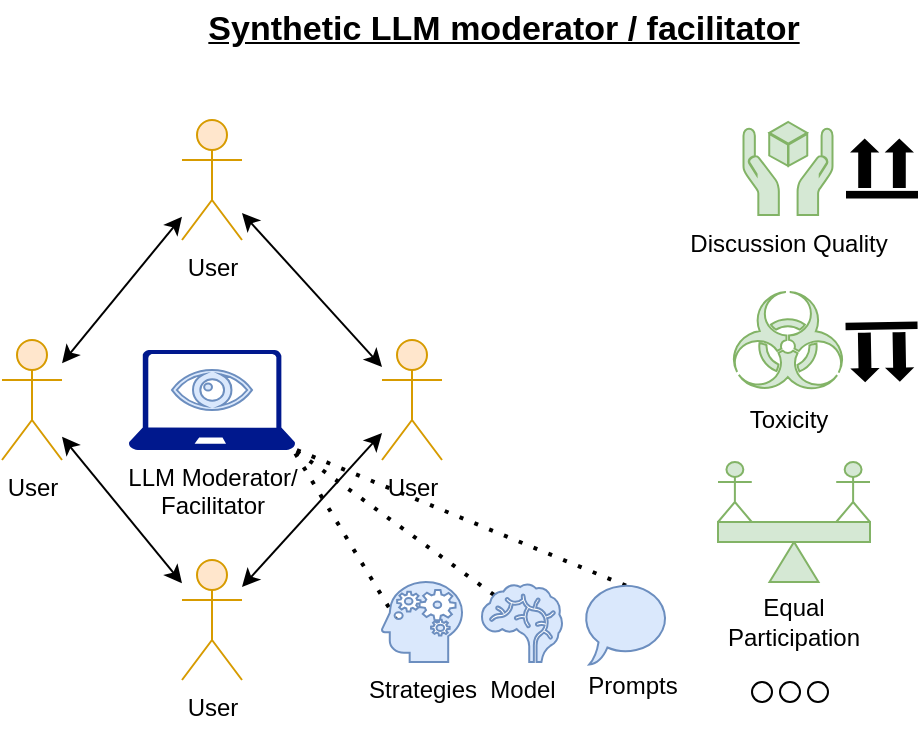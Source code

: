 <mxfile version="24.7.17">
  <diagram name="Page-1" id="kuyQ8Ffgp0a_dQGPY02l">
    <mxGraphModel dx="1478" dy="943" grid="1" gridSize="10" guides="1" tooltips="1" connect="1" arrows="1" fold="1" page="1" pageScale="1" pageWidth="850" pageHeight="1100" math="0" shadow="0">
      <root>
        <mxCell id="0" />
        <mxCell id="1" parent="0" />
        <mxCell id="Ns06nyAxxZCVgoRq7tHa-46" value="" style="endArrow=none;dashed=1;html=1;dashPattern=1 3;strokeWidth=2;rounded=0;exitX=0.5;exitY=0.045;exitDx=0;exitDy=0;exitPerimeter=0;entryX=0.98;entryY=0.98;entryDx=0;entryDy=0;entryPerimeter=0;" parent="1" source="Ns06nyAxxZCVgoRq7tHa-39" target="Ns06nyAxxZCVgoRq7tHa-34" edge="1">
          <mxGeometry width="50" height="50" relative="1" as="geometry">
            <mxPoint x="228" y="98" as="sourcePoint" />
            <mxPoint x="339" y="195" as="targetPoint" />
          </mxGeometry>
        </mxCell>
        <mxCell id="Ns06nyAxxZCVgoRq7tHa-45" value="" style="endArrow=none;dashed=1;html=1;dashPattern=1 3;strokeWidth=2;rounded=0;exitX=0.15;exitY=0.135;exitDx=0;exitDy=0;exitPerimeter=0;entryX=0.98;entryY=0.98;entryDx=0;entryDy=0;entryPerimeter=0;" parent="1" source="Ns06nyAxxZCVgoRq7tHa-37" target="Ns06nyAxxZCVgoRq7tHa-34" edge="1">
          <mxGeometry width="50" height="50" relative="1" as="geometry">
            <mxPoint x="218" y="88" as="sourcePoint" />
            <mxPoint x="329" y="185" as="targetPoint" />
          </mxGeometry>
        </mxCell>
        <mxCell id="Ns06nyAxxZCVgoRq7tHa-44" value="" style="endArrow=none;dashed=1;html=1;dashPattern=1 3;strokeWidth=2;rounded=0;exitX=0.5;exitY=1;exitDx=0;exitDy=0;exitPerimeter=0;entryX=0.98;entryY=0.98;entryDx=0;entryDy=0;entryPerimeter=0;" parent="1" source="Ns06nyAxxZCVgoRq7tHa-36" target="Ns06nyAxxZCVgoRq7tHa-34" edge="1">
          <mxGeometry width="50" height="50" relative="1" as="geometry">
            <mxPoint x="238" y="290" as="sourcePoint" />
            <mxPoint x="288" y="240" as="targetPoint" />
          </mxGeometry>
        </mxCell>
        <mxCell id="Ns06nyAxxZCVgoRq7tHa-31" value="&lt;span style=&quot;font-size: 17px;&quot;&gt;&lt;b&gt;&lt;u&gt;Synthetic LLM moderator / facilitator&lt;/u&gt;&lt;/b&gt;&lt;/span&gt;" style="text;html=1;align=center;verticalAlign=middle;whiteSpace=wrap;rounded=0;" parent="1" vertex="1">
          <mxGeometry x="176" width="370" height="30" as="geometry" />
        </mxCell>
        <mxCell id="Ns06nyAxxZCVgoRq7tHa-63" value="" style="group" parent="1" vertex="1" connectable="0">
          <mxGeometry x="242" y="40" width="326" height="330" as="geometry" />
        </mxCell>
        <mxCell id="Ns06nyAxxZCVgoRq7tHa-32" value="" style="group" parent="Ns06nyAxxZCVgoRq7tHa-63" vertex="1" connectable="0">
          <mxGeometry y="20" width="326" height="310" as="geometry" />
        </mxCell>
        <mxCell id="Ns06nyAxxZCVgoRq7tHa-47" value="" style="shape=mxgraph.signs.safety.store_right_up_1;html=1;pointerEvents=1;fillColor=#000000;strokeColor=none;verticalLabelPosition=bottom;verticalAlign=top;align=center;sketch=0;rotation=-181;" parent="Ns06nyAxxZCVgoRq7tHa-32" vertex="1">
          <mxGeometry x="290" y="101" width="36" height="30" as="geometry" />
        </mxCell>
        <mxCell id="Ns06nyAxxZCVgoRq7tHa-48" value="Toxicity" style="shape=mxgraph.signs.safety.biohazard;html=1;pointerEvents=1;fillColor=#d5e8d4;strokeColor=#82b366;verticalLabelPosition=bottom;verticalAlign=top;align=center;sketch=0;" parent="Ns06nyAxxZCVgoRq7tHa-32" vertex="1">
          <mxGeometry x="232" y="86" width="58" height="50" as="geometry" />
        </mxCell>
        <mxCell id="Ns06nyAxxZCVgoRq7tHa-49" value="Discussion Quality" style="shape=mxgraph.signs.safety.handle_with_care;html=1;pointerEvents=1;fillColor=#d5e8d4;strokeColor=#82b366;verticalLabelPosition=bottom;verticalAlign=top;align=center;sketch=0;" parent="Ns06nyAxxZCVgoRq7tHa-32" vertex="1">
          <mxGeometry x="238.75" y="1" width="44.5" height="46.5" as="geometry" />
        </mxCell>
        <mxCell id="Ns06nyAxxZCVgoRq7tHa-50" value="" style="shape=mxgraph.signs.safety.store_right_up_1;html=1;pointerEvents=1;fillColor=#000000;strokeColor=none;verticalLabelPosition=bottom;verticalAlign=top;align=center;sketch=0;rotation=0;" parent="Ns06nyAxxZCVgoRq7tHa-32" vertex="1">
          <mxGeometry x="290" y="9.25" width="36" height="30" as="geometry" />
        </mxCell>
        <mxCell id="Ns06nyAxxZCVgoRq7tHa-57" value="" style="group;" parent="Ns06nyAxxZCVgoRq7tHa-32" vertex="1" connectable="0">
          <mxGeometry x="226" y="171" width="76" height="60" as="geometry" />
        </mxCell>
        <mxCell id="Ns06nyAxxZCVgoRq7tHa-53" value="" style="verticalLabelPosition=bottom;verticalAlign=top;html=1;shape=mxgraph.basic.acute_triangle;dx=0.5;fillColor=#d5e8d4;strokeColor=#82b366;" parent="Ns06nyAxxZCVgoRq7tHa-57" vertex="1">
          <mxGeometry x="25.756" y="40" width="24.489" height="20" as="geometry" />
        </mxCell>
        <mxCell id="Ns06nyAxxZCVgoRq7tHa-54" value="" style="verticalLabelPosition=bottom;verticalAlign=top;html=1;shape=mxgraph.basic.rect;fillColor2=none;strokeWidth=1;size=20;indent=5;fillColor=#d5e8d4;strokeColor=#82b366;" parent="Ns06nyAxxZCVgoRq7tHa-57" vertex="1">
          <mxGeometry y="30" width="76" height="10" as="geometry" />
        </mxCell>
        <mxCell id="Ns06nyAxxZCVgoRq7tHa-55" value="" style="shape=umlActor;verticalLabelPosition=bottom;verticalAlign=top;html=1;outlineConnect=0;fillColor=#d5e8d4;strokeColor=#82b366;" parent="Ns06nyAxxZCVgoRq7tHa-57" vertex="1">
          <mxGeometry width="16.889" height="30" as="geometry" />
        </mxCell>
        <mxCell id="Ns06nyAxxZCVgoRq7tHa-56" value="" style="shape=umlActor;verticalLabelPosition=bottom;verticalAlign=top;html=1;outlineConnect=0;fillColor=#d5e8d4;strokeColor=#82b366;" parent="Ns06nyAxxZCVgoRq7tHa-57" vertex="1">
          <mxGeometry x="59.111" width="16.889" height="30" as="geometry" />
        </mxCell>
        <mxCell id="Ns06nyAxxZCVgoRq7tHa-58" value="Equal Participation" style="text;html=1;align=center;verticalAlign=middle;whiteSpace=wrap;rounded=0;" parent="Ns06nyAxxZCVgoRq7tHa-32" vertex="1">
          <mxGeometry x="229" y="241" width="70" height="20" as="geometry" />
        </mxCell>
        <mxCell id="Ns06nyAxxZCVgoRq7tHa-59" value="" style="ellipse;whiteSpace=wrap;html=1;" parent="Ns06nyAxxZCVgoRq7tHa-32" vertex="1">
          <mxGeometry x="243" y="281" width="10" height="10" as="geometry" />
        </mxCell>
        <mxCell id="Ns06nyAxxZCVgoRq7tHa-36" value="Strategies" style="shape=mxgraph.signs.healthcare.mental_health;html=1;pointerEvents=1;fillColor=#dae8fc;strokeColor=#6c8ebf;verticalLabelPosition=bottom;verticalAlign=top;align=center;sketch=0;" parent="Ns06nyAxxZCVgoRq7tHa-32" vertex="1">
          <mxGeometry x="58" y="231" width="40" height="40" as="geometry" />
        </mxCell>
        <mxCell id="Ns06nyAxxZCVgoRq7tHa-37" value="Model" style="shape=mxgraph.signs.healthcare.brain;html=1;pointerEvents=1;fillColor=#dae8fc;strokeColor=#6c8ebf;verticalLabelPosition=bottom;verticalAlign=top;align=center;sketch=0;" parent="Ns06nyAxxZCVgoRq7tHa-32" vertex="1">
          <mxGeometry x="108" y="232.25" width="40" height="38.75" as="geometry" />
        </mxCell>
        <mxCell id="Ns06nyAxxZCVgoRq7tHa-39" value="" style="whiteSpace=wrap;html=1;shape=mxgraph.basic.oval_callout;fillColor=#dae8fc;strokeColor=#6c8ebf;" parent="Ns06nyAxxZCVgoRq7tHa-32" vertex="1">
          <mxGeometry x="158" y="231" width="44" height="41.25" as="geometry" />
        </mxCell>
        <mxCell id="Ns06nyAxxZCVgoRq7tHa-40" value="Prompts" style="text;html=1;align=center;verticalAlign=middle;resizable=0;points=[];autosize=1;" parent="Ns06nyAxxZCVgoRq7tHa-32" vertex="1">
          <mxGeometry x="148" y="268" width="70" height="30" as="geometry" />
        </mxCell>
        <mxCell id="Ns06nyAxxZCVgoRq7tHa-61" value="" style="ellipse;whiteSpace=wrap;html=1;" parent="Ns06nyAxxZCVgoRq7tHa-63" vertex="1">
          <mxGeometry x="257" y="301" width="10" height="10" as="geometry" />
        </mxCell>
        <mxCell id="Ns06nyAxxZCVgoRq7tHa-62" value="" style="ellipse;whiteSpace=wrap;html=1;" parent="Ns06nyAxxZCVgoRq7tHa-63" vertex="1">
          <mxGeometry x="271" y="301" width="10" height="10" as="geometry" />
        </mxCell>
        <mxCell id="Ns06nyAxxZCVgoRq7tHa-1" value="User" style="shape=umlActor;verticalLabelPosition=bottom;verticalAlign=top;html=1;outlineConnect=0;fillColor=#ffe6cc;strokeColor=#d79b00;" parent="1" vertex="1">
          <mxGeometry x="110" y="170" width="30" height="60" as="geometry" />
        </mxCell>
        <mxCell id="Ns06nyAxxZCVgoRq7tHa-2" value="User" style="shape=umlActor;verticalLabelPosition=bottom;verticalAlign=top;html=1;outlineConnect=0;fillColor=#ffe6cc;strokeColor=#d79b00;" parent="1" vertex="1">
          <mxGeometry x="200" y="60" width="30" height="60" as="geometry" />
        </mxCell>
        <mxCell id="Ns06nyAxxZCVgoRq7tHa-3" value="User" style="shape=umlActor;verticalLabelPosition=bottom;verticalAlign=top;html=1;outlineConnect=0;fillColor=#ffe6cc;strokeColor=#d79b00;" parent="1" vertex="1">
          <mxGeometry x="300" y="170" width="30" height="60" as="geometry" />
        </mxCell>
        <mxCell id="Ns06nyAxxZCVgoRq7tHa-8" value="" style="endArrow=classic;startArrow=classic;html=1;rounded=0;" parent="1" source="Ns06nyAxxZCVgoRq7tHa-1" target="Ns06nyAxxZCVgoRq7tHa-2" edge="1">
          <mxGeometry width="50" height="50" relative="1" as="geometry">
            <mxPoint x="340" y="190" as="sourcePoint" />
            <mxPoint x="390" y="140" as="targetPoint" />
          </mxGeometry>
        </mxCell>
        <mxCell id="Ns06nyAxxZCVgoRq7tHa-9" value="" style="endArrow=classic;startArrow=classic;html=1;rounded=0;" parent="1" source="Ns06nyAxxZCVgoRq7tHa-3" target="Ns06nyAxxZCVgoRq7tHa-2" edge="1">
          <mxGeometry width="50" height="50" relative="1" as="geometry">
            <mxPoint x="150" y="192" as="sourcePoint" />
            <mxPoint x="210" y="118" as="targetPoint" />
          </mxGeometry>
        </mxCell>
        <mxCell id="Ns06nyAxxZCVgoRq7tHa-10" value="User" style="shape=umlActor;verticalLabelPosition=bottom;verticalAlign=top;html=1;outlineConnect=0;fillColor=#ffe6cc;strokeColor=#d79b00;" parent="1" vertex="1">
          <mxGeometry x="200" y="280" width="30" height="60" as="geometry" />
        </mxCell>
        <mxCell id="Ns06nyAxxZCVgoRq7tHa-11" value="" style="endArrow=classic;startArrow=classic;html=1;rounded=0;" parent="1" source="Ns06nyAxxZCVgoRq7tHa-1" target="Ns06nyAxxZCVgoRq7tHa-10" edge="1">
          <mxGeometry width="50" height="50" relative="1" as="geometry">
            <mxPoint x="150" y="192" as="sourcePoint" />
            <mxPoint x="210" y="118" as="targetPoint" />
          </mxGeometry>
        </mxCell>
        <mxCell id="Ns06nyAxxZCVgoRq7tHa-12" value="" style="endArrow=classic;startArrow=classic;html=1;rounded=0;" parent="1" source="Ns06nyAxxZCVgoRq7tHa-10" target="Ns06nyAxxZCVgoRq7tHa-3" edge="1">
          <mxGeometry width="50" height="50" relative="1" as="geometry">
            <mxPoint x="160" y="202" as="sourcePoint" />
            <mxPoint x="220" y="128" as="targetPoint" />
          </mxGeometry>
        </mxCell>
        <mxCell id="Ns06nyAxxZCVgoRq7tHa-34" value="LLM Moderator/&lt;div&gt;Facilitator&lt;/div&gt;" style="sketch=0;aspect=fixed;pointerEvents=1;shadow=0;dashed=0;html=1;strokeColor=none;labelPosition=center;verticalLabelPosition=bottom;verticalAlign=top;align=center;fillColor=#00188D;shape=mxgraph.azure.laptop" parent="1" vertex="1">
          <mxGeometry x="173.33" y="175" width="83.33" height="50" as="geometry" />
        </mxCell>
        <mxCell id="Ns06nyAxxZCVgoRq7tHa-35" value="" style="shape=mxgraph.signs.healthcare.eye;html=1;pointerEvents=1;fillColor=#dae8fc;strokeColor=#6c8ebf;verticalLabelPosition=bottom;verticalAlign=top;align=center;sketch=0;" parent="1" vertex="1">
          <mxGeometry x="195" y="185" width="40" height="20" as="geometry" />
        </mxCell>
      </root>
    </mxGraphModel>
  </diagram>
</mxfile>
